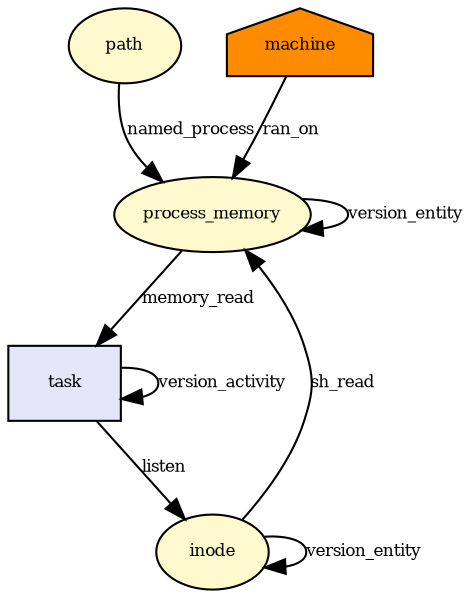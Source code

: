 digraph RGL__DirectedAdjacencyGraph {path[fontsize = 8,label = "path",shape = ellipse, fillcolor="#fffacd", style = filled]

process_memory[fontsize = 8,label = "process_memory",shape = ellipse, fillcolor="#fffacd", style = filled]

path -> process_memory[fontsize = 8,label = "named_process", color="#000000"]

process_memory -> process_memory[fontsize = 8,label = "version_entity", color="#000000"]

machine[fontsize = 8,label = "machine",shape = house, fillcolor="#ff8c00", style = filled]

machine -> process_memory[fontsize = 8,label = "ran_on", color="#000000"]

inode[fontsize = 8,label = "inode",shape = ellipse, fillcolor="#fffacd", style = filled]

inode -> process_memory[fontsize = 8,label = "sh_read", color="#000000"]

task[fontsize = 8,label = "task",shape = rectangle, fillcolor="#e6e6fa", style = filled]

task -> task[fontsize = 8,label = "version_activity", color="#000000"]

process_memory -> task[fontsize = 8,label = "memory_read", color="#000000"]

inode -> inode[fontsize = 8,label = "version_entity", color="#000000"]

task -> inode[fontsize = 8,label = "listen", color="#000000"]

}
